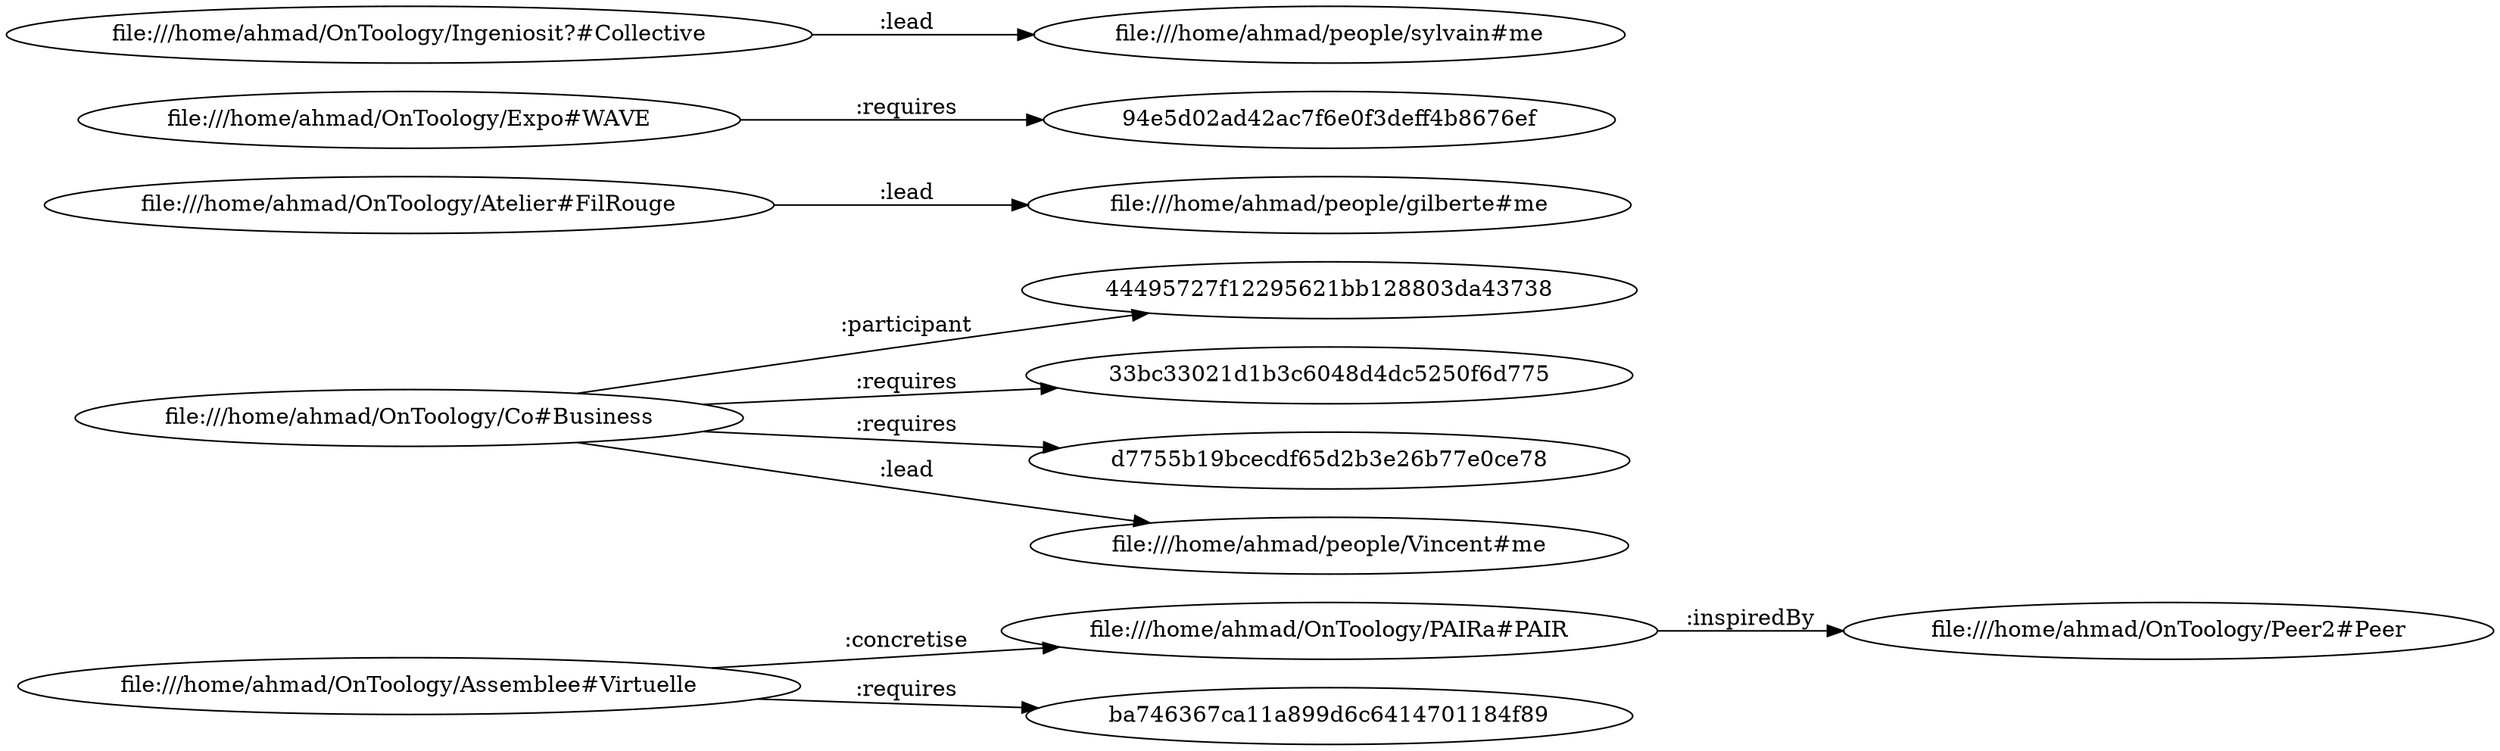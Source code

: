 digraph ar2dtool_diagram { 
rankdir=LR;
size="1501"
	"file:///home/ahmad/OnToology/PAIRa#PAIR" -> "file:///home/ahmad/OnToology/Peer2#Peer" [ label = ":inspiredBy" ];
	"file:///home/ahmad/OnToology/Co#Business" -> "44495727f12295621bb128803da43738" [ label = ":participant" ];
	"file:///home/ahmad/OnToology/Co#Business" -> "33bc33021d1b3c6048d4dc5250f6d775" [ label = ":requires" ];
	"file:///home/ahmad/OnToology/Co#Business" -> "d7755b19bcecdf65d2b3e26b77e0ce78" [ label = ":requires" ];
	"file:///home/ahmad/OnToology/Co#Business" -> "file:///home/ahmad/people/Vincent#me" [ label = ":lead" ];
	"file:///home/ahmad/OnToology/Atelier#FilRouge" -> "file:///home/ahmad/people/gilberte#me" [ label = ":lead" ];
	"file:///home/ahmad/OnToology/Expo#WAVE" -> "94e5d02ad42ac7f6e0f3deff4b8676ef" [ label = ":requires" ];
	"file:///home/ahmad/OnToology/Ingeniosit?#Collective" -> "file:///home/ahmad/people/sylvain#me" [ label = ":lead" ];
	"file:///home/ahmad/OnToology/Assemblee#Virtuelle" -> "file:///home/ahmad/OnToology/PAIRa#PAIR" [ label = ":concretise" ];
	"file:///home/ahmad/OnToology/Assemblee#Virtuelle" -> "ba746367ca11a899d6c6414701184f89" [ label = ":requires" ];

}

